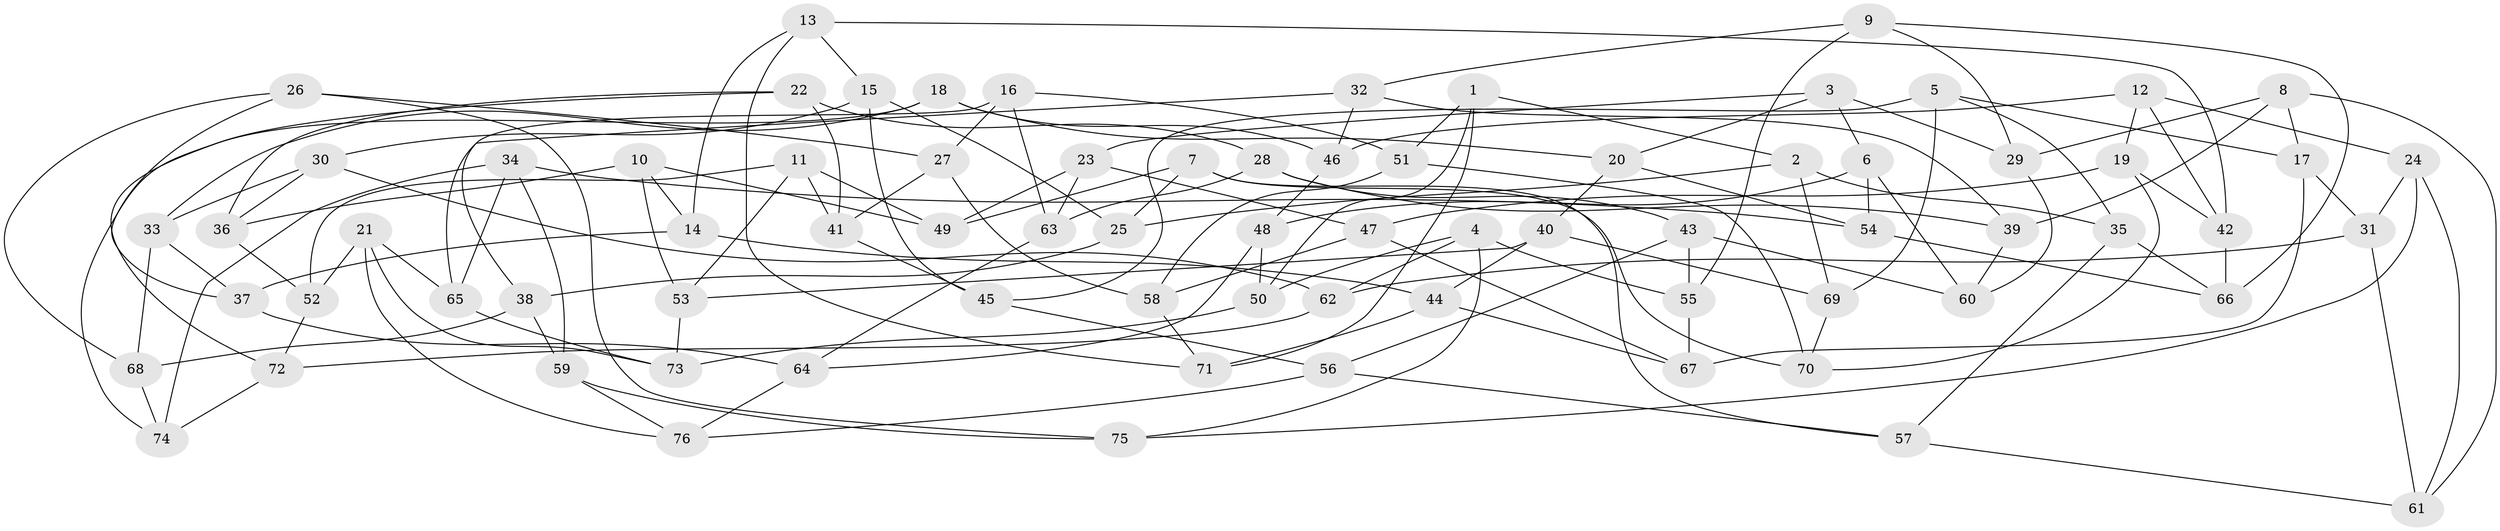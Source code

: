 // coarse degree distribution, {6: 0.32075471698113206, 4: 0.5660377358490566, 5: 0.11320754716981132}
// Generated by graph-tools (version 1.1) at 2025/24/03/03/25 07:24:31]
// undirected, 76 vertices, 152 edges
graph export_dot {
graph [start="1"]
  node [color=gray90,style=filled];
  1;
  2;
  3;
  4;
  5;
  6;
  7;
  8;
  9;
  10;
  11;
  12;
  13;
  14;
  15;
  16;
  17;
  18;
  19;
  20;
  21;
  22;
  23;
  24;
  25;
  26;
  27;
  28;
  29;
  30;
  31;
  32;
  33;
  34;
  35;
  36;
  37;
  38;
  39;
  40;
  41;
  42;
  43;
  44;
  45;
  46;
  47;
  48;
  49;
  50;
  51;
  52;
  53;
  54;
  55;
  56;
  57;
  58;
  59;
  60;
  61;
  62;
  63;
  64;
  65;
  66;
  67;
  68;
  69;
  70;
  71;
  72;
  73;
  74;
  75;
  76;
  1 -- 51;
  1 -- 50;
  1 -- 71;
  1 -- 2;
  2 -- 69;
  2 -- 35;
  2 -- 25;
  3 -- 6;
  3 -- 23;
  3 -- 29;
  3 -- 20;
  4 -- 50;
  4 -- 75;
  4 -- 62;
  4 -- 55;
  5 -- 35;
  5 -- 69;
  5 -- 45;
  5 -- 17;
  6 -- 48;
  6 -- 60;
  6 -- 54;
  7 -- 49;
  7 -- 25;
  7 -- 70;
  7 -- 57;
  8 -- 29;
  8 -- 17;
  8 -- 39;
  8 -- 61;
  9 -- 55;
  9 -- 66;
  9 -- 29;
  9 -- 32;
  10 -- 53;
  10 -- 49;
  10 -- 36;
  10 -- 14;
  11 -- 49;
  11 -- 53;
  11 -- 41;
  11 -- 52;
  12 -- 46;
  12 -- 24;
  12 -- 19;
  12 -- 42;
  13 -- 14;
  13 -- 42;
  13 -- 71;
  13 -- 15;
  14 -- 37;
  14 -- 44;
  15 -- 30;
  15 -- 45;
  15 -- 25;
  16 -- 38;
  16 -- 51;
  16 -- 27;
  16 -- 63;
  17 -- 67;
  17 -- 31;
  18 -- 33;
  18 -- 20;
  18 -- 74;
  18 -- 46;
  19 -- 47;
  19 -- 42;
  19 -- 70;
  20 -- 54;
  20 -- 40;
  21 -- 73;
  21 -- 76;
  21 -- 52;
  21 -- 65;
  22 -- 36;
  22 -- 41;
  22 -- 72;
  22 -- 28;
  23 -- 63;
  23 -- 49;
  23 -- 47;
  24 -- 75;
  24 -- 61;
  24 -- 31;
  25 -- 38;
  26 -- 75;
  26 -- 27;
  26 -- 68;
  26 -- 37;
  27 -- 41;
  27 -- 58;
  28 -- 39;
  28 -- 63;
  28 -- 43;
  29 -- 60;
  30 -- 36;
  30 -- 62;
  30 -- 33;
  31 -- 61;
  31 -- 62;
  32 -- 65;
  32 -- 46;
  32 -- 39;
  33 -- 68;
  33 -- 37;
  34 -- 65;
  34 -- 74;
  34 -- 59;
  34 -- 54;
  35 -- 57;
  35 -- 66;
  36 -- 52;
  37 -- 64;
  38 -- 68;
  38 -- 59;
  39 -- 60;
  40 -- 53;
  40 -- 44;
  40 -- 69;
  41 -- 45;
  42 -- 66;
  43 -- 60;
  43 -- 55;
  43 -- 56;
  44 -- 67;
  44 -- 71;
  45 -- 56;
  46 -- 48;
  47 -- 58;
  47 -- 67;
  48 -- 64;
  48 -- 50;
  50 -- 73;
  51 -- 58;
  51 -- 70;
  52 -- 72;
  53 -- 73;
  54 -- 66;
  55 -- 67;
  56 -- 57;
  56 -- 76;
  57 -- 61;
  58 -- 71;
  59 -- 76;
  59 -- 75;
  62 -- 72;
  63 -- 64;
  64 -- 76;
  65 -- 73;
  68 -- 74;
  69 -- 70;
  72 -- 74;
}
